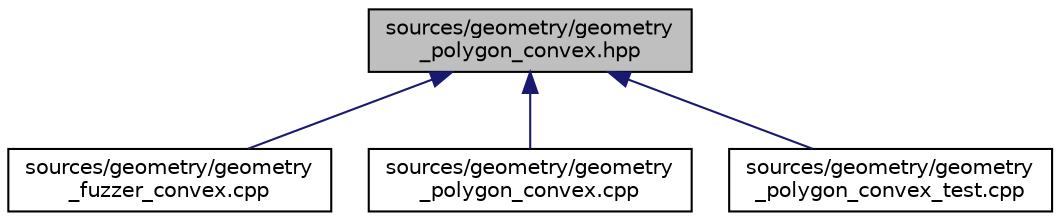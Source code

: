 digraph "sources/geometry/geometry_polygon_convex.hpp"
{
 // LATEX_PDF_SIZE
  edge [fontname="Helvetica",fontsize="10",labelfontname="Helvetica",labelfontsize="10"];
  node [fontname="Helvetica",fontsize="10",shape=record];
  Node1 [label="sources/geometry/geometry\l_polygon_convex.hpp",height=0.2,width=0.4,color="black", fillcolor="grey75", style="filled", fontcolor="black",tooltip=" "];
  Node1 -> Node2 [dir="back",color="midnightblue",fontsize="10",style="solid",fontname="Helvetica"];
  Node2 [label="sources/geometry/geometry\l_fuzzer_convex.cpp",height=0.2,width=0.4,color="black", fillcolor="white", style="filled",URL="$geometry__fuzzer__convex_8cpp.html",tooltip=" "];
  Node1 -> Node3 [dir="back",color="midnightblue",fontsize="10",style="solid",fontname="Helvetica"];
  Node3 [label="sources/geometry/geometry\l_polygon_convex.cpp",height=0.2,width=0.4,color="black", fillcolor="white", style="filled",URL="$geometry__polygon__convex_8cpp.html",tooltip=" "];
  Node1 -> Node4 [dir="back",color="midnightblue",fontsize="10",style="solid",fontname="Helvetica"];
  Node4 [label="sources/geometry/geometry\l_polygon_convex_test.cpp",height=0.2,width=0.4,color="black", fillcolor="white", style="filled",URL="$geometry__polygon__convex__test_8cpp.html",tooltip=" "];
}
